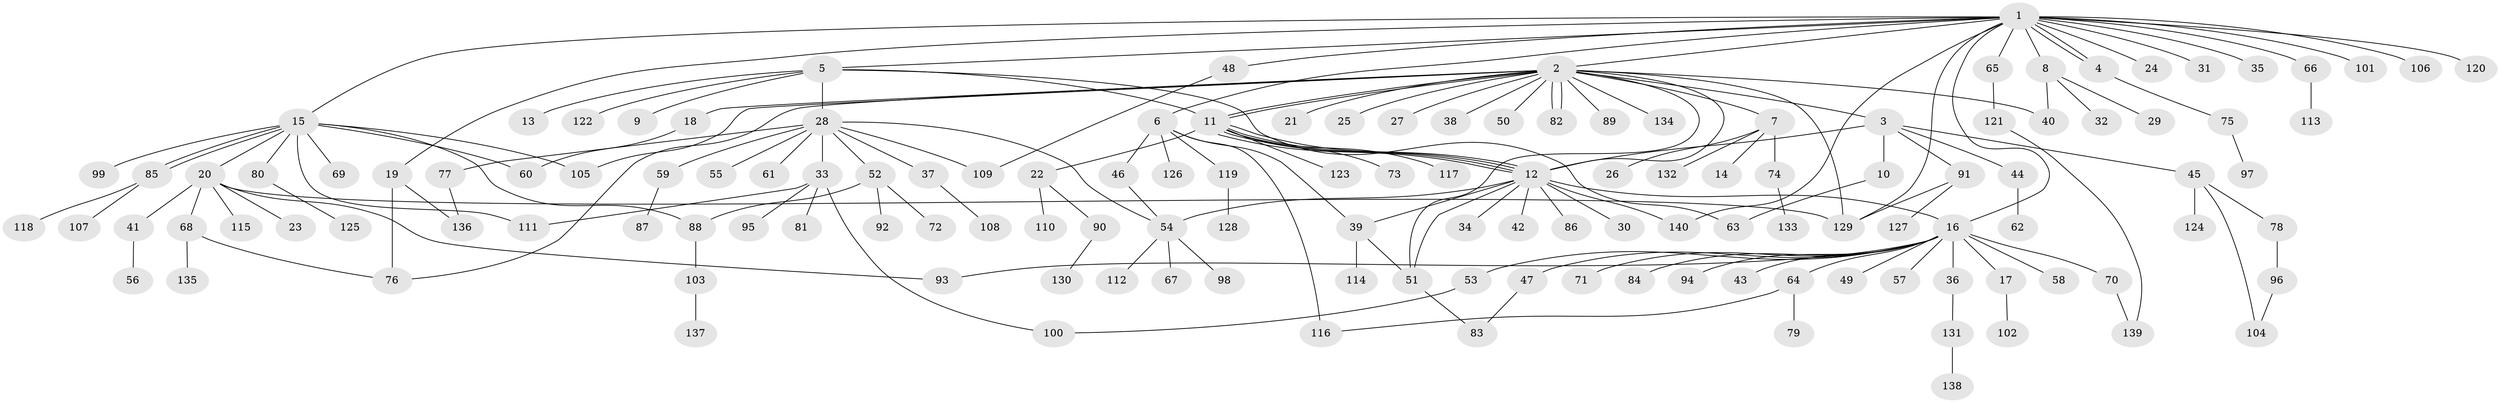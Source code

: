 // coarse degree distribution, {20: 0.009009009009009009, 19: 0.009009009009009009, 14: 0.009009009009009009, 3: 0.05405405405405406, 12: 0.018018018018018018, 6: 0.009009009009009009, 4: 0.04504504504504504, 1: 0.5585585585585585, 2: 0.24324324324324326, 10: 0.009009009009009009, 16: 0.009009009009009009, 7: 0.009009009009009009, 5: 0.018018018018018018}
// Generated by graph-tools (version 1.1) at 2025/51/02/27/25 19:51:57]
// undirected, 140 vertices, 175 edges
graph export_dot {
graph [start="1"]
  node [color=gray90,style=filled];
  1;
  2;
  3;
  4;
  5;
  6;
  7;
  8;
  9;
  10;
  11;
  12;
  13;
  14;
  15;
  16;
  17;
  18;
  19;
  20;
  21;
  22;
  23;
  24;
  25;
  26;
  27;
  28;
  29;
  30;
  31;
  32;
  33;
  34;
  35;
  36;
  37;
  38;
  39;
  40;
  41;
  42;
  43;
  44;
  45;
  46;
  47;
  48;
  49;
  50;
  51;
  52;
  53;
  54;
  55;
  56;
  57;
  58;
  59;
  60;
  61;
  62;
  63;
  64;
  65;
  66;
  67;
  68;
  69;
  70;
  71;
  72;
  73;
  74;
  75;
  76;
  77;
  78;
  79;
  80;
  81;
  82;
  83;
  84;
  85;
  86;
  87;
  88;
  89;
  90;
  91;
  92;
  93;
  94;
  95;
  96;
  97;
  98;
  99;
  100;
  101;
  102;
  103;
  104;
  105;
  106;
  107;
  108;
  109;
  110;
  111;
  112;
  113;
  114;
  115;
  116;
  117;
  118;
  119;
  120;
  121;
  122;
  123;
  124;
  125;
  126;
  127;
  128;
  129;
  130;
  131;
  132;
  133;
  134;
  135;
  136;
  137;
  138;
  139;
  140;
  1 -- 2;
  1 -- 4;
  1 -- 4;
  1 -- 5;
  1 -- 6;
  1 -- 8;
  1 -- 15;
  1 -- 16;
  1 -- 19;
  1 -- 24;
  1 -- 31;
  1 -- 35;
  1 -- 48;
  1 -- 65;
  1 -- 66;
  1 -- 101;
  1 -- 106;
  1 -- 120;
  1 -- 129;
  1 -- 140;
  2 -- 3;
  2 -- 7;
  2 -- 11;
  2 -- 11;
  2 -- 12;
  2 -- 18;
  2 -- 21;
  2 -- 25;
  2 -- 27;
  2 -- 38;
  2 -- 40;
  2 -- 50;
  2 -- 51;
  2 -- 76;
  2 -- 82;
  2 -- 82;
  2 -- 89;
  2 -- 105;
  2 -- 129;
  2 -- 134;
  3 -- 10;
  3 -- 12;
  3 -- 44;
  3 -- 45;
  3 -- 91;
  4 -- 75;
  5 -- 9;
  5 -- 11;
  5 -- 13;
  5 -- 28;
  5 -- 63;
  5 -- 122;
  6 -- 39;
  6 -- 46;
  6 -- 116;
  6 -- 119;
  6 -- 126;
  7 -- 14;
  7 -- 26;
  7 -- 74;
  7 -- 132;
  8 -- 29;
  8 -- 32;
  8 -- 40;
  10 -- 63;
  11 -- 12;
  11 -- 12;
  11 -- 12;
  11 -- 12;
  11 -- 22;
  11 -- 73;
  11 -- 117;
  11 -- 123;
  12 -- 16;
  12 -- 30;
  12 -- 34;
  12 -- 39;
  12 -- 42;
  12 -- 51;
  12 -- 54;
  12 -- 86;
  12 -- 140;
  15 -- 20;
  15 -- 60;
  15 -- 69;
  15 -- 80;
  15 -- 85;
  15 -- 85;
  15 -- 88;
  15 -- 99;
  15 -- 105;
  15 -- 111;
  16 -- 17;
  16 -- 36;
  16 -- 43;
  16 -- 47;
  16 -- 49;
  16 -- 53;
  16 -- 57;
  16 -- 58;
  16 -- 64;
  16 -- 70;
  16 -- 71;
  16 -- 84;
  16 -- 93;
  16 -- 94;
  17 -- 102;
  18 -- 60;
  19 -- 76;
  19 -- 136;
  20 -- 23;
  20 -- 41;
  20 -- 68;
  20 -- 93;
  20 -- 115;
  20 -- 129;
  22 -- 90;
  22 -- 110;
  28 -- 33;
  28 -- 37;
  28 -- 52;
  28 -- 54;
  28 -- 55;
  28 -- 59;
  28 -- 61;
  28 -- 77;
  28 -- 109;
  33 -- 81;
  33 -- 95;
  33 -- 100;
  33 -- 111;
  36 -- 131;
  37 -- 108;
  39 -- 51;
  39 -- 114;
  41 -- 56;
  44 -- 62;
  45 -- 78;
  45 -- 104;
  45 -- 124;
  46 -- 54;
  47 -- 83;
  48 -- 109;
  51 -- 83;
  52 -- 72;
  52 -- 88;
  52 -- 92;
  53 -- 100;
  54 -- 67;
  54 -- 98;
  54 -- 112;
  59 -- 87;
  64 -- 79;
  64 -- 116;
  65 -- 121;
  66 -- 113;
  68 -- 76;
  68 -- 135;
  70 -- 139;
  74 -- 133;
  75 -- 97;
  77 -- 136;
  78 -- 96;
  80 -- 125;
  85 -- 107;
  85 -- 118;
  88 -- 103;
  90 -- 130;
  91 -- 127;
  91 -- 129;
  96 -- 104;
  103 -- 137;
  119 -- 128;
  121 -- 139;
  131 -- 138;
}
